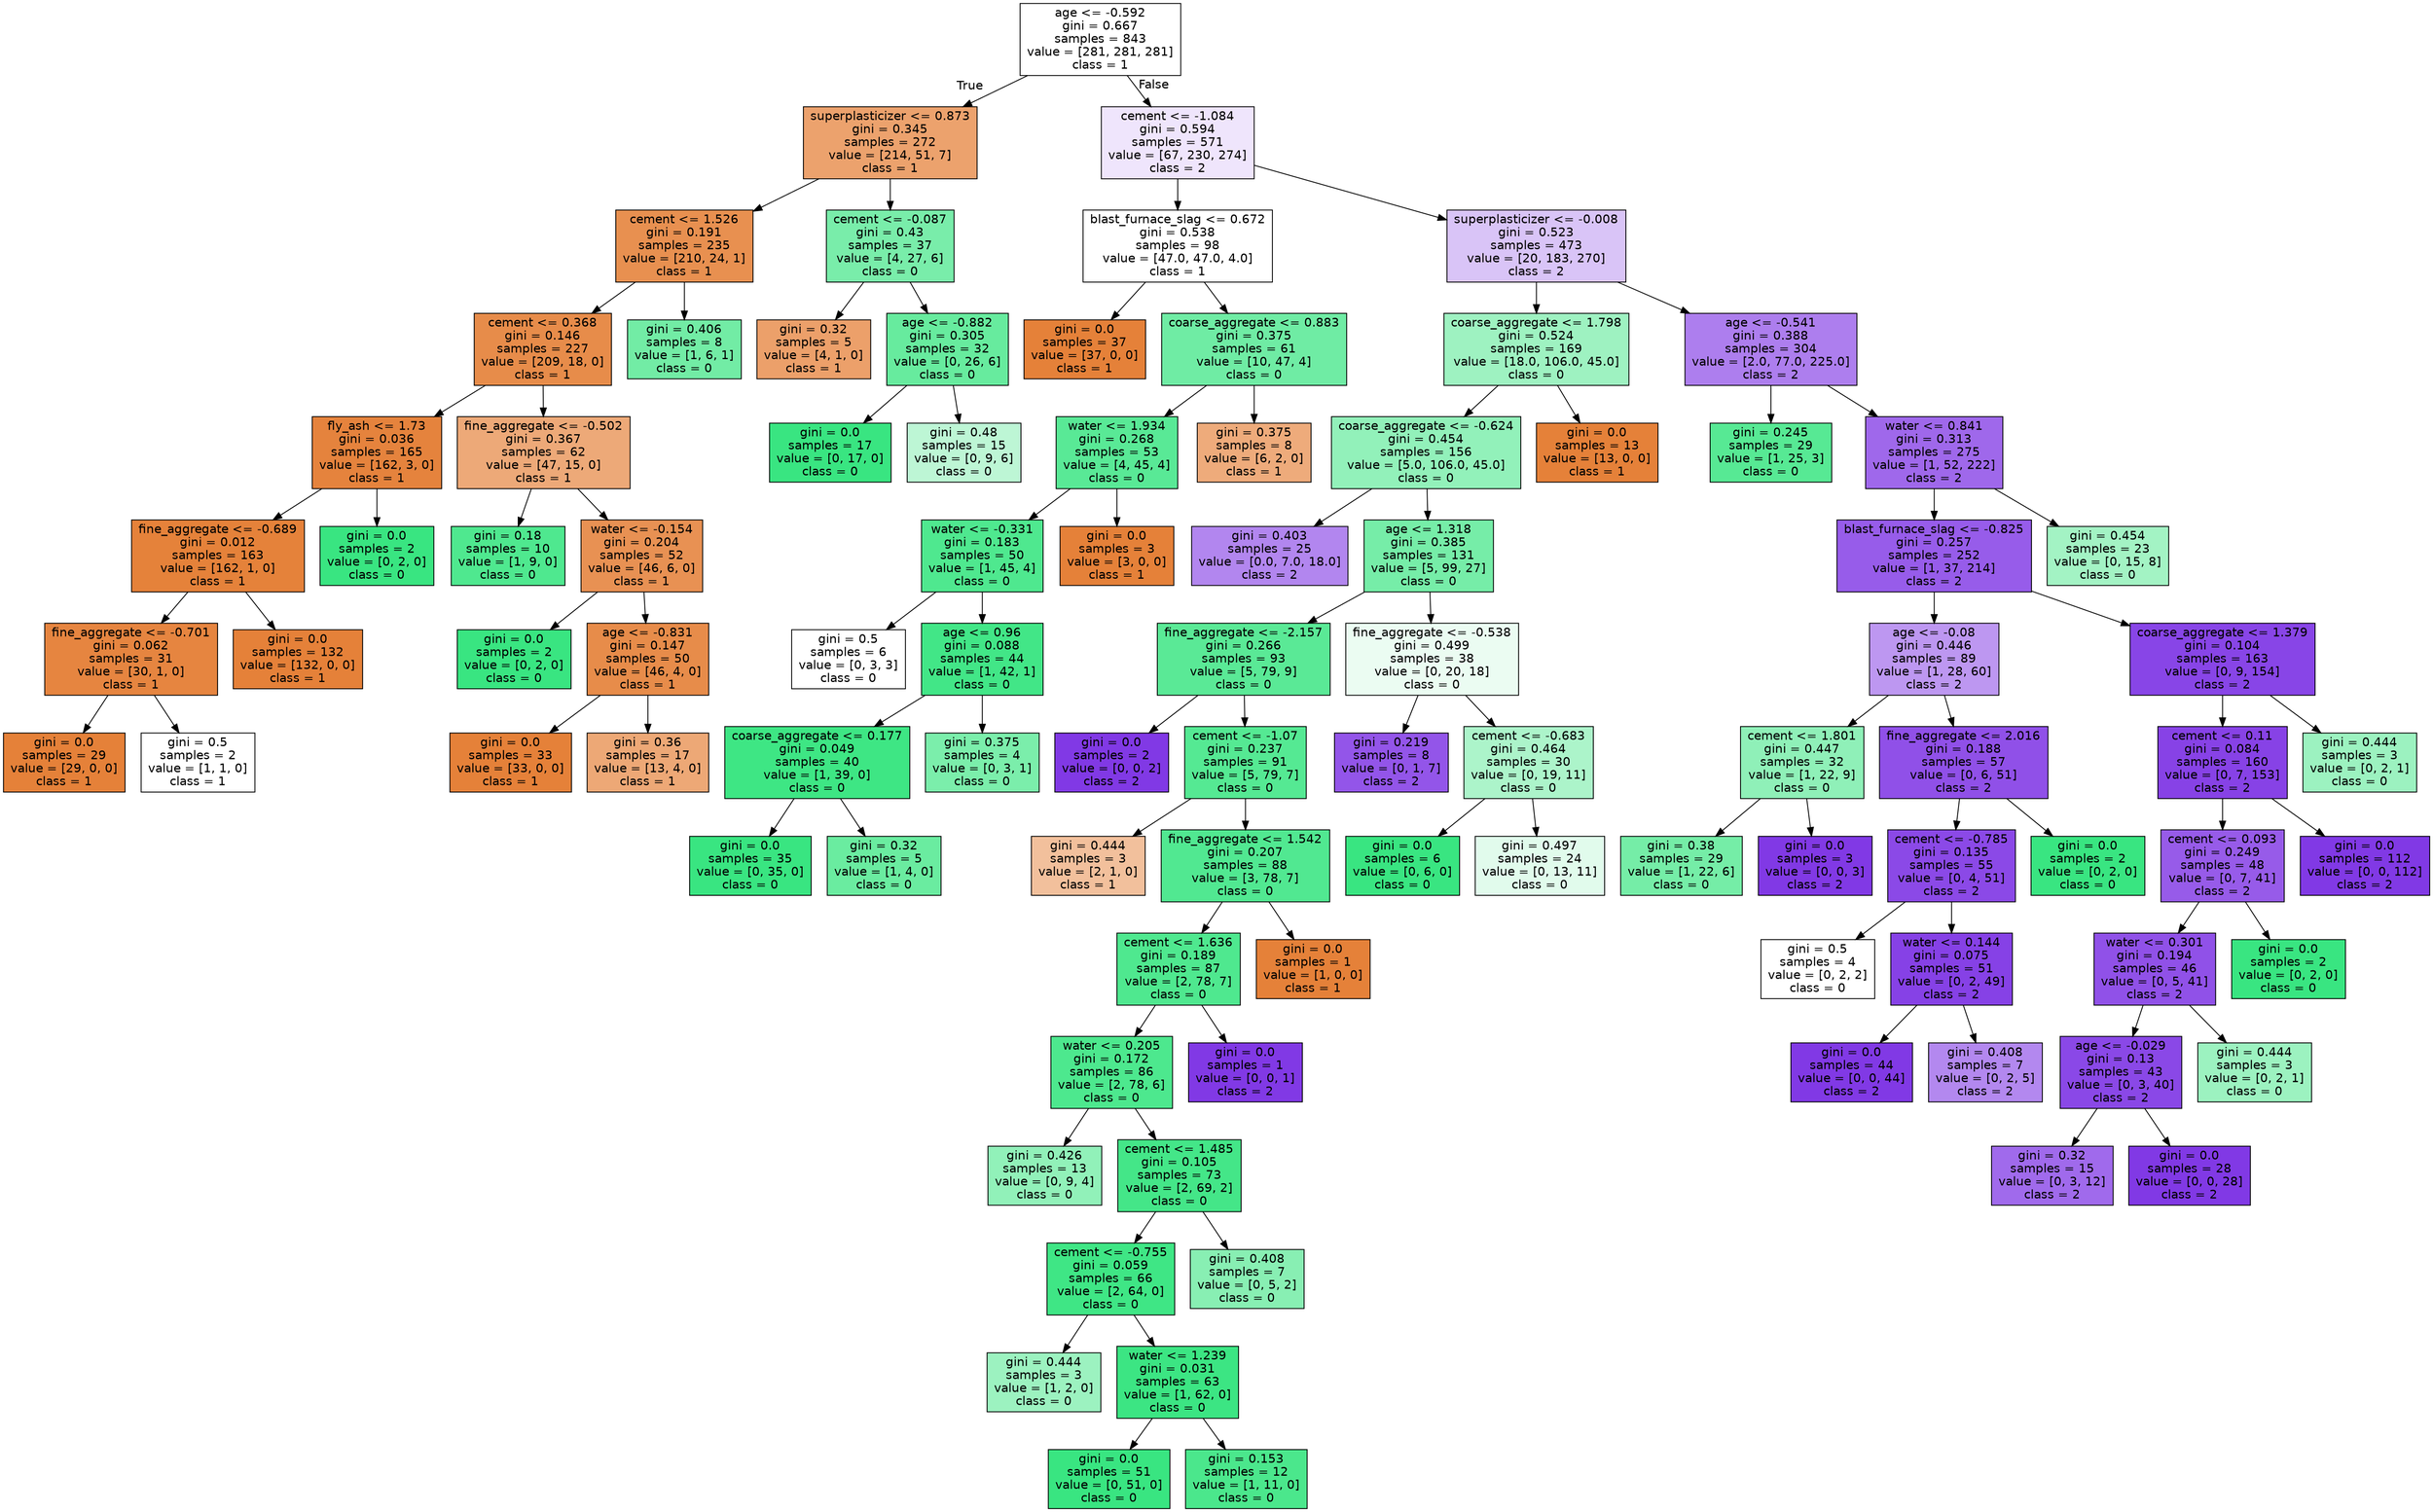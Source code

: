 digraph Tree {
node [shape=box, style="filled", color="black", fontname="helvetica"] ;
edge [fontname="helvetica"] ;
0 [label="age <= -0.592\ngini = 0.667\nsamples = 843\nvalue = [281, 281, 281]\nclass = 1", fillcolor="#ffffff"] ;
1 [label="superplasticizer <= 0.873\ngini = 0.345\nsamples = 272\nvalue = [214, 51, 7]\nclass = 1", fillcolor="#eca26d"] ;
0 -> 1 [labeldistance=2.5, labelangle=45, headlabel="True"] ;
2 [label="cement <= 1.526\ngini = 0.191\nsamples = 235\nvalue = [210, 24, 1]\nclass = 1", fillcolor="#e89050"] ;
1 -> 2 ;
3 [label="cement <= 0.368\ngini = 0.146\nsamples = 227\nvalue = [209, 18, 0]\nclass = 1", fillcolor="#e78c4a"] ;
2 -> 3 ;
4 [label="fly_ash <= 1.73\ngini = 0.036\nsamples = 165\nvalue = [162, 3, 0]\nclass = 1", fillcolor="#e5833d"] ;
3 -> 4 ;
5 [label="fine_aggregate <= -0.689\ngini = 0.012\nsamples = 163\nvalue = [162, 1, 0]\nclass = 1", fillcolor="#e5823a"] ;
4 -> 5 ;
6 [label="fine_aggregate <= -0.701\ngini = 0.062\nsamples = 31\nvalue = [30, 1, 0]\nclass = 1", fillcolor="#e68540"] ;
5 -> 6 ;
7 [label="gini = 0.0\nsamples = 29\nvalue = [29, 0, 0]\nclass = 1", fillcolor="#e58139"] ;
6 -> 7 ;
8 [label="gini = 0.5\nsamples = 2\nvalue = [1, 1, 0]\nclass = 1", fillcolor="#ffffff"] ;
6 -> 8 ;
9 [label="gini = 0.0\nsamples = 132\nvalue = [132, 0, 0]\nclass = 1", fillcolor="#e58139"] ;
5 -> 9 ;
10 [label="gini = 0.0\nsamples = 2\nvalue = [0, 2, 0]\nclass = 0", fillcolor="#39e581"] ;
4 -> 10 ;
11 [label="fine_aggregate <= -0.502\ngini = 0.367\nsamples = 62\nvalue = [47, 15, 0]\nclass = 1", fillcolor="#eda978"] ;
3 -> 11 ;
12 [label="gini = 0.18\nsamples = 10\nvalue = [1, 9, 0]\nclass = 0", fillcolor="#4fe88f"] ;
11 -> 12 ;
13 [label="water <= -0.154\ngini = 0.204\nsamples = 52\nvalue = [46, 6, 0]\nclass = 1", fillcolor="#e89153"] ;
11 -> 13 ;
14 [label="gini = 0.0\nsamples = 2\nvalue = [0, 2, 0]\nclass = 0", fillcolor="#39e581"] ;
13 -> 14 ;
15 [label="age <= -0.831\ngini = 0.147\nsamples = 50\nvalue = [46, 4, 0]\nclass = 1", fillcolor="#e78c4a"] ;
13 -> 15 ;
16 [label="gini = 0.0\nsamples = 33\nvalue = [33, 0, 0]\nclass = 1", fillcolor="#e58139"] ;
15 -> 16 ;
17 [label="gini = 0.36\nsamples = 17\nvalue = [13, 4, 0]\nclass = 1", fillcolor="#eda876"] ;
15 -> 17 ;
18 [label="gini = 0.406\nsamples = 8\nvalue = [1, 6, 1]\nclass = 0", fillcolor="#72eca5"] ;
2 -> 18 ;
19 [label="cement <= -0.087\ngini = 0.43\nsamples = 37\nvalue = [4, 27, 6]\nclass = 0", fillcolor="#79edaa"] ;
1 -> 19 ;
20 [label="gini = 0.32\nsamples = 5\nvalue = [4, 1, 0]\nclass = 1", fillcolor="#eca06a"] ;
19 -> 20 ;
21 [label="age <= -0.882\ngini = 0.305\nsamples = 32\nvalue = [0, 26, 6]\nclass = 0", fillcolor="#67eb9e"] ;
19 -> 21 ;
22 [label="gini = 0.0\nsamples = 17\nvalue = [0, 17, 0]\nclass = 0", fillcolor="#39e581"] ;
21 -> 22 ;
23 [label="gini = 0.48\nsamples = 15\nvalue = [0, 9, 6]\nclass = 0", fillcolor="#bdf6d5"] ;
21 -> 23 ;
24 [label="cement <= -1.084\ngini = 0.594\nsamples = 571\nvalue = [67, 230, 274]\nclass = 2", fillcolor="#efe5fc"] ;
0 -> 24 [labeldistance=2.5, labelangle=-45, headlabel="False"] ;
25 [label="blast_furnace_slag <= 0.672\ngini = 0.538\nsamples = 98\nvalue = [47.0, 47.0, 4.0]\nclass = 1", fillcolor="#ffffff"] ;
24 -> 25 ;
26 [label="gini = 0.0\nsamples = 37\nvalue = [37, 0, 0]\nclass = 1", fillcolor="#e58139"] ;
25 -> 26 ;
27 [label="coarse_aggregate <= 0.883\ngini = 0.375\nsamples = 61\nvalue = [10, 47, 4]\nclass = 0", fillcolor="#6feca4"] ;
25 -> 27 ;
28 [label="water <= 1.934\ngini = 0.268\nsamples = 53\nvalue = [4, 45, 4]\nclass = 0", fillcolor="#59e996"] ;
27 -> 28 ;
29 [label="water <= -0.331\ngini = 0.183\nsamples = 50\nvalue = [1, 45, 4]\nclass = 0", fillcolor="#4fe88f"] ;
28 -> 29 ;
30 [label="gini = 0.5\nsamples = 6\nvalue = [0, 3, 3]\nclass = 0", fillcolor="#ffffff"] ;
29 -> 30 ;
31 [label="age <= 0.96\ngini = 0.088\nsamples = 44\nvalue = [1, 42, 1]\nclass = 0", fillcolor="#42e687"] ;
29 -> 31 ;
32 [label="coarse_aggregate <= 0.177\ngini = 0.049\nsamples = 40\nvalue = [1, 39, 0]\nclass = 0", fillcolor="#3ee684"] ;
31 -> 32 ;
33 [label="gini = 0.0\nsamples = 35\nvalue = [0, 35, 0]\nclass = 0", fillcolor="#39e581"] ;
32 -> 33 ;
34 [label="gini = 0.32\nsamples = 5\nvalue = [1, 4, 0]\nclass = 0", fillcolor="#6aeca0"] ;
32 -> 34 ;
35 [label="gini = 0.375\nsamples = 4\nvalue = [0, 3, 1]\nclass = 0", fillcolor="#7beeab"] ;
31 -> 35 ;
36 [label="gini = 0.0\nsamples = 3\nvalue = [3, 0, 0]\nclass = 1", fillcolor="#e58139"] ;
28 -> 36 ;
37 [label="gini = 0.375\nsamples = 8\nvalue = [6, 2, 0]\nclass = 1", fillcolor="#eeab7b"] ;
27 -> 37 ;
38 [label="superplasticizer <= -0.008\ngini = 0.523\nsamples = 473\nvalue = [20, 183, 270]\nclass = 2", fillcolor="#d9c4f7"] ;
24 -> 38 ;
39 [label="coarse_aggregate <= 1.798\ngini = 0.524\nsamples = 169\nvalue = [18.0, 106.0, 45.0]\nclass = 0", fillcolor="#9ef2c1"] ;
38 -> 39 ;
40 [label="coarse_aggregate <= -0.624\ngini = 0.454\nsamples = 156\nvalue = [5.0, 106.0, 45.0]\nclass = 0", fillcolor="#92f1ba"] ;
39 -> 40 ;
41 [label="gini = 0.403\nsamples = 25\nvalue = [0.0, 7.0, 18.0]\nclass = 2", fillcolor="#b286ef"] ;
40 -> 41 ;
42 [label="age <= 1.318\ngini = 0.385\nsamples = 131\nvalue = [5, 99, 27]\nclass = 0", fillcolor="#76eda8"] ;
40 -> 42 ;
43 [label="fine_aggregate <= -2.157\ngini = 0.266\nsamples = 93\nvalue = [5, 79, 9]\nclass = 0", fillcolor="#5ae996"] ;
42 -> 43 ;
44 [label="gini = 0.0\nsamples = 2\nvalue = [0, 0, 2]\nclass = 2", fillcolor="#8139e5"] ;
43 -> 44 ;
45 [label="cement <= -1.07\ngini = 0.237\nsamples = 91\nvalue = [5, 79, 7]\nclass = 0", fillcolor="#55e993"] ;
43 -> 45 ;
46 [label="gini = 0.444\nsamples = 3\nvalue = [2, 1, 0]\nclass = 1", fillcolor="#f2c09c"] ;
45 -> 46 ;
47 [label="fine_aggregate <= 1.542\ngini = 0.207\nsamples = 88\nvalue = [3, 78, 7]\nclass = 0", fillcolor="#51e891"] ;
45 -> 47 ;
48 [label="cement <= 1.636\ngini = 0.189\nsamples = 87\nvalue = [2, 78, 7]\nclass = 0", fillcolor="#4fe88f"] ;
47 -> 48 ;
49 [label="water <= 0.205\ngini = 0.172\nsamples = 86\nvalue = [2, 78, 6]\nclass = 0", fillcolor="#4de88e"] ;
48 -> 49 ;
50 [label="gini = 0.426\nsamples = 13\nvalue = [0, 9, 4]\nclass = 0", fillcolor="#91f1b9"] ;
49 -> 50 ;
51 [label="cement <= 1.485\ngini = 0.105\nsamples = 73\nvalue = [2, 69, 2]\nclass = 0", fillcolor="#44e688"] ;
49 -> 51 ;
52 [label="cement <= -0.755\ngini = 0.059\nsamples = 66\nvalue = [2, 64, 0]\nclass = 0", fillcolor="#3fe685"] ;
51 -> 52 ;
53 [label="gini = 0.444\nsamples = 3\nvalue = [1, 2, 0]\nclass = 0", fillcolor="#9cf2c0"] ;
52 -> 53 ;
54 [label="water <= 1.239\ngini = 0.031\nsamples = 63\nvalue = [1, 62, 0]\nclass = 0", fillcolor="#3ce583"] ;
52 -> 54 ;
55 [label="gini = 0.0\nsamples = 51\nvalue = [0, 51, 0]\nclass = 0", fillcolor="#39e581"] ;
54 -> 55 ;
56 [label="gini = 0.153\nsamples = 12\nvalue = [1, 11, 0]\nclass = 0", fillcolor="#4be78c"] ;
54 -> 56 ;
57 [label="gini = 0.408\nsamples = 7\nvalue = [0, 5, 2]\nclass = 0", fillcolor="#88efb3"] ;
51 -> 57 ;
58 [label="gini = 0.0\nsamples = 1\nvalue = [0, 0, 1]\nclass = 2", fillcolor="#8139e5"] ;
48 -> 58 ;
59 [label="gini = 0.0\nsamples = 1\nvalue = [1, 0, 0]\nclass = 1", fillcolor="#e58139"] ;
47 -> 59 ;
60 [label="fine_aggregate <= -0.538\ngini = 0.499\nsamples = 38\nvalue = [0, 20, 18]\nclass = 0", fillcolor="#ebfcf2"] ;
42 -> 60 ;
61 [label="gini = 0.219\nsamples = 8\nvalue = [0, 1, 7]\nclass = 2", fillcolor="#9355e9"] ;
60 -> 61 ;
62 [label="cement <= -0.683\ngini = 0.464\nsamples = 30\nvalue = [0, 19, 11]\nclass = 0", fillcolor="#acf4ca"] ;
60 -> 62 ;
63 [label="gini = 0.0\nsamples = 6\nvalue = [0, 6, 0]\nclass = 0", fillcolor="#39e581"] ;
62 -> 63 ;
64 [label="gini = 0.497\nsamples = 24\nvalue = [0, 13, 11]\nclass = 0", fillcolor="#e1fbec"] ;
62 -> 64 ;
65 [label="gini = 0.0\nsamples = 13\nvalue = [13, 0, 0]\nclass = 1", fillcolor="#e58139"] ;
39 -> 65 ;
66 [label="age <= -0.541\ngini = 0.388\nsamples = 304\nvalue = [2.0, 77.0, 225.0]\nclass = 2", fillcolor="#ad7eee"] ;
38 -> 66 ;
67 [label="gini = 0.245\nsamples = 29\nvalue = [1, 25, 3]\nclass = 0", fillcolor="#57e994"] ;
66 -> 67 ;
68 [label="water <= 0.841\ngini = 0.313\nsamples = 275\nvalue = [1, 52, 222]\nclass = 2", fillcolor="#9f68eb"] ;
66 -> 68 ;
69 [label="blast_furnace_slag <= -0.825\ngini = 0.257\nsamples = 252\nvalue = [1, 37, 214]\nclass = 2", fillcolor="#975cea"] ;
68 -> 69 ;
70 [label="age <= -0.08\ngini = 0.446\nsamples = 89\nvalue = [1, 28, 60]\nclass = 2", fillcolor="#bd97f1"] ;
69 -> 70 ;
71 [label="cement <= 1.801\ngini = 0.447\nsamples = 32\nvalue = [1, 22, 9]\nclass = 0", fillcolor="#8ff0b8"] ;
70 -> 71 ;
72 [label="gini = 0.38\nsamples = 29\nvalue = [1, 22, 6]\nclass = 0", fillcolor="#75eda7"] ;
71 -> 72 ;
73 [label="gini = 0.0\nsamples = 3\nvalue = [0, 0, 3]\nclass = 2", fillcolor="#8139e5"] ;
71 -> 73 ;
74 [label="fine_aggregate <= 2.016\ngini = 0.188\nsamples = 57\nvalue = [0, 6, 51]\nclass = 2", fillcolor="#9050e8"] ;
70 -> 74 ;
75 [label="cement <= -0.785\ngini = 0.135\nsamples = 55\nvalue = [0, 4, 51]\nclass = 2", fillcolor="#8b49e7"] ;
74 -> 75 ;
76 [label="gini = 0.5\nsamples = 4\nvalue = [0, 2, 2]\nclass = 0", fillcolor="#ffffff"] ;
75 -> 76 ;
77 [label="water <= 0.144\ngini = 0.075\nsamples = 51\nvalue = [0, 2, 49]\nclass = 2", fillcolor="#8641e6"] ;
75 -> 77 ;
78 [label="gini = 0.0\nsamples = 44\nvalue = [0, 0, 44]\nclass = 2", fillcolor="#8139e5"] ;
77 -> 78 ;
79 [label="gini = 0.408\nsamples = 7\nvalue = [0, 2, 5]\nclass = 2", fillcolor="#b388ef"] ;
77 -> 79 ;
80 [label="gini = 0.0\nsamples = 2\nvalue = [0, 2, 0]\nclass = 0", fillcolor="#39e581"] ;
74 -> 80 ;
81 [label="coarse_aggregate <= 1.379\ngini = 0.104\nsamples = 163\nvalue = [0, 9, 154]\nclass = 2", fillcolor="#8845e7"] ;
69 -> 81 ;
82 [label="cement <= 0.11\ngini = 0.084\nsamples = 160\nvalue = [0, 7, 153]\nclass = 2", fillcolor="#8742e6"] ;
81 -> 82 ;
83 [label="cement <= 0.093\ngini = 0.249\nsamples = 48\nvalue = [0, 7, 41]\nclass = 2", fillcolor="#975be9"] ;
82 -> 83 ;
84 [label="water <= 0.301\ngini = 0.194\nsamples = 46\nvalue = [0, 5, 41]\nclass = 2", fillcolor="#9051e8"] ;
83 -> 84 ;
85 [label="age <= -0.029\ngini = 0.13\nsamples = 43\nvalue = [0, 3, 40]\nclass = 2", fillcolor="#8a48e7"] ;
84 -> 85 ;
86 [label="gini = 0.32\nsamples = 15\nvalue = [0, 3, 12]\nclass = 2", fillcolor="#a06aec"] ;
85 -> 86 ;
87 [label="gini = 0.0\nsamples = 28\nvalue = [0, 0, 28]\nclass = 2", fillcolor="#8139e5"] ;
85 -> 87 ;
88 [label="gini = 0.444\nsamples = 3\nvalue = [0, 2, 1]\nclass = 0", fillcolor="#9cf2c0"] ;
84 -> 88 ;
89 [label="gini = 0.0\nsamples = 2\nvalue = [0, 2, 0]\nclass = 0", fillcolor="#39e581"] ;
83 -> 89 ;
90 [label="gini = 0.0\nsamples = 112\nvalue = [0, 0, 112]\nclass = 2", fillcolor="#8139e5"] ;
82 -> 90 ;
91 [label="gini = 0.444\nsamples = 3\nvalue = [0, 2, 1]\nclass = 0", fillcolor="#9cf2c0"] ;
81 -> 91 ;
92 [label="gini = 0.454\nsamples = 23\nvalue = [0, 15, 8]\nclass = 0", fillcolor="#a3f3c4"] ;
68 -> 92 ;
}